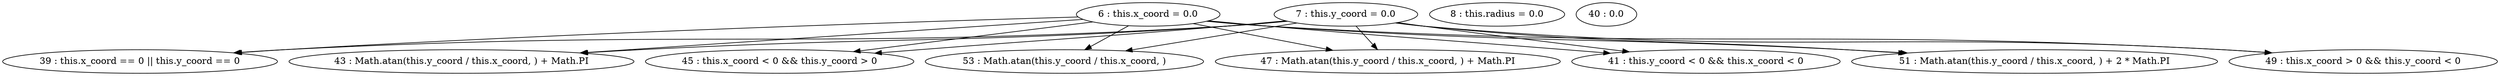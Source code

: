 digraph G {
"6 : this.x_coord = 0.0"
"6 : this.x_coord = 0.0" -> "45 : this.x_coord < 0 && this.y_coord > 0"
"6 : this.x_coord = 0.0" -> "53 : Math.atan(this.y_coord / this.x_coord, )"
"6 : this.x_coord = 0.0" -> "47 : Math.atan(this.y_coord / this.x_coord, ) + Math.PI"
"6 : this.x_coord = 0.0" -> "41 : this.y_coord < 0 && this.x_coord < 0"
"6 : this.x_coord = 0.0" -> "51 : Math.atan(this.y_coord / this.x_coord, ) + 2 * Math.PI"
"6 : this.x_coord = 0.0" -> "49 : this.x_coord > 0 && this.y_coord < 0"
"6 : this.x_coord = 0.0" -> "39 : this.x_coord == 0 || this.y_coord == 0"
"6 : this.x_coord = 0.0" -> "43 : Math.atan(this.y_coord / this.x_coord, ) + Math.PI"
"7 : this.y_coord = 0.0"
"7 : this.y_coord = 0.0" -> "45 : this.x_coord < 0 && this.y_coord > 0"
"7 : this.y_coord = 0.0" -> "53 : Math.atan(this.y_coord / this.x_coord, )"
"7 : this.y_coord = 0.0" -> "47 : Math.atan(this.y_coord / this.x_coord, ) + Math.PI"
"7 : this.y_coord = 0.0" -> "41 : this.y_coord < 0 && this.x_coord < 0"
"7 : this.y_coord = 0.0" -> "51 : Math.atan(this.y_coord / this.x_coord, ) + 2 * Math.PI"
"7 : this.y_coord = 0.0" -> "49 : this.x_coord > 0 && this.y_coord < 0"
"7 : this.y_coord = 0.0" -> "39 : this.x_coord == 0 || this.y_coord == 0"
"7 : this.y_coord = 0.0" -> "43 : Math.atan(this.y_coord / this.x_coord, ) + Math.PI"
"8 : this.radius = 0.0"
"39 : this.x_coord == 0 || this.y_coord == 0"
"40 : 0.0"
"41 : this.y_coord < 0 && this.x_coord < 0"
"43 : Math.atan(this.y_coord / this.x_coord, ) + Math.PI"
"45 : this.x_coord < 0 && this.y_coord > 0"
"47 : Math.atan(this.y_coord / this.x_coord, ) + Math.PI"
"49 : this.x_coord > 0 && this.y_coord < 0"
"51 : Math.atan(this.y_coord / this.x_coord, ) + 2 * Math.PI"
"53 : Math.atan(this.y_coord / this.x_coord, )"
}